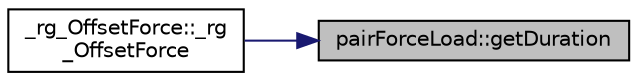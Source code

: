 digraph "pairForceLoad::getDuration"
{
 // LATEX_PDF_SIZE
  bgcolor="transparent";
  edge [fontname="Helvetica",fontsize="10",labelfontname="Helvetica",labelfontsize="10"];
  node [fontname="Helvetica",fontsize="10",shape=record];
  rankdir="RL";
  Node1 [label="pairForceLoad::getDuration",height=0.2,width=0.4,color="black", fillcolor="grey75", style="filled", fontcolor="black",tooltip=" "];
  Node1 -> Node2 [dir="back",color="midnightblue",fontsize="10",style="solid",fontname="Helvetica"];
  Node2 [label="_rg_OffsetForce::_rg\l_OffsetForce",height=0.2,width=0.4,color="black",URL="$class__rg__OffsetForce.html#a2d0fe1a08e4856f38a91f26b46066733",tooltip=" "];
}
